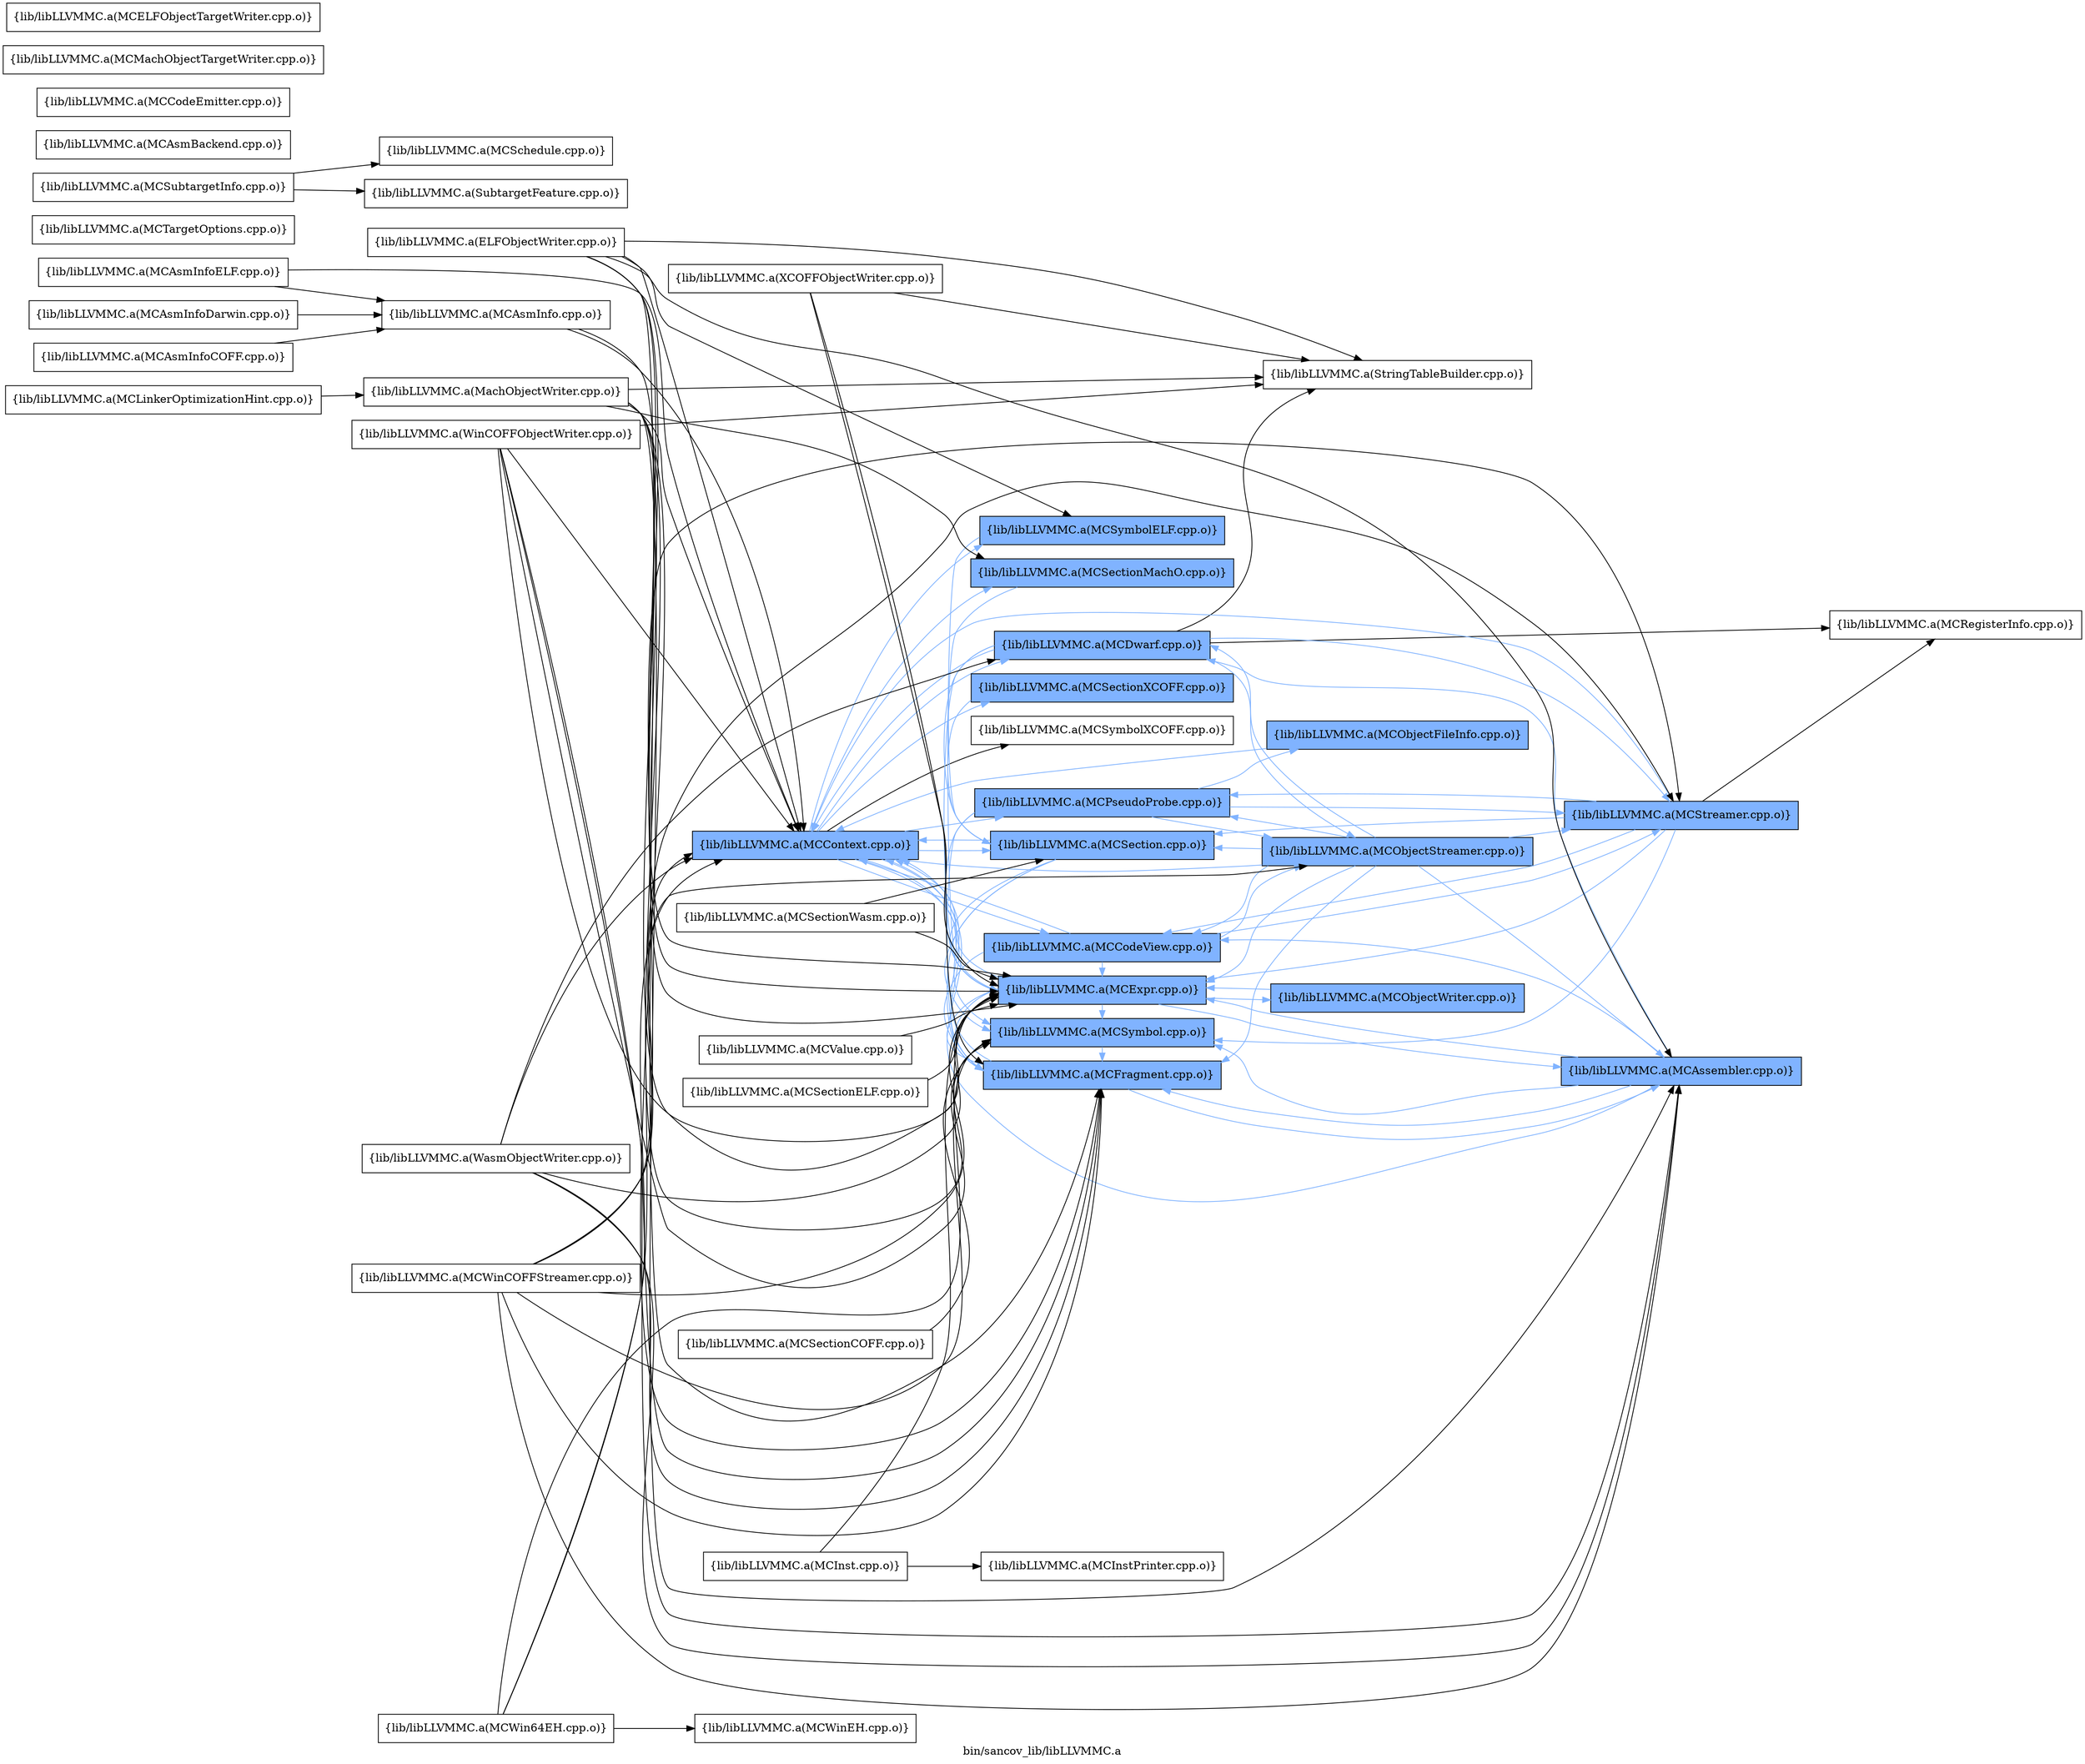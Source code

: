digraph "bin/sancov_lib/libLLVMMC.a" {
	label="bin/sancov_lib/libLLVMMC.a";
	rankdir=LR;
	{ rank=same; Node0x55e60445ce58;  }
	{ rank=same; Node0x55e60445dad8; Node0x55e60445c1d8; Node0x55e604459488; Node0x55e604458cb8; Node0x55e604456648; Node0x55e60444ffc8; Node0x55e604450fb8; Node0x55e604450108; Node0x55e6044535d8; Node0x55e604452e58; Node0x55e6044604b8;  }
	{ rank=same; Node0x55e60445ce58;  }
	{ rank=same; Node0x55e60445dad8; Node0x55e60445c1d8; Node0x55e604459488; Node0x55e604458cb8; Node0x55e604456648; Node0x55e60444ffc8; Node0x55e604450fb8; Node0x55e604450108; Node0x55e6044535d8; Node0x55e604452e58; Node0x55e6044604b8;  }

	Node0x55e60445ce58 [shape=record,shape=box,group=1,style=filled,fillcolor="0.600000 0.5 1",label="{lib/libLLVMMC.a(MCContext.cpp.o)}"];
	Node0x55e60445ce58 -> Node0x55e60445dad8[color="0.600000 0.5 1"];
	Node0x55e60445ce58 -> Node0x55e60445c1d8[color="0.600000 0.5 1"];
	Node0x55e60445ce58 -> Node0x55e604459488[color="0.600000 0.5 1"];
	Node0x55e60445ce58 -> Node0x55e604458cb8[color="0.600000 0.5 1"];
	Node0x55e60445ce58 -> Node0x55e604456648[color="0.600000 0.5 1"];
	Node0x55e60445ce58 -> Node0x55e60444ffc8[color="0.600000 0.5 1"];
	Node0x55e60445ce58 -> Node0x55e604450fb8[color="0.600000 0.5 1"];
	Node0x55e60445ce58 -> Node0x55e604450108[color="0.600000 0.5 1"];
	Node0x55e60445ce58 -> Node0x55e6044535d8[color="0.600000 0.5 1"];
	Node0x55e60445ce58 -> Node0x55e604452e58[color="0.600000 0.5 1"];
	Node0x55e60445ce58 -> Node0x55e6044604b8;
	Node0x55e604461138 [shape=record,shape=box,group=0,label="{lib/libLLVMMC.a(MCTargetOptions.cpp.o)}"];
	Node0x55e604455478 [shape=record,shape=box,group=0,label="{lib/libLLVMMC.a(MCAsmInfo.cpp.o)}"];
	Node0x55e604455478 -> Node0x55e60445ce58;
	Node0x55e604455478 -> Node0x55e604459488;
	Node0x55e604458998 [shape=record,shape=box,group=0,label="{lib/libLLVMMC.a(MCRegisterInfo.cpp.o)}"];
	Node0x55e604451c88 [shape=record,shape=box,group=0,label="{lib/libLLVMMC.a(MCSubtargetInfo.cpp.o)}"];
	Node0x55e604451c88 -> Node0x55e604451558;
	Node0x55e604451c88 -> Node0x55e604460198;
	Node0x55e604459488 [shape=record,shape=box,group=1,style=filled,fillcolor="0.600000 0.5 1",label="{lib/libLLVMMC.a(MCExpr.cpp.o)}"];
	Node0x55e604459488 -> Node0x55e604454c08[color="0.600000 0.5 1"];
	Node0x55e604459488 -> Node0x55e60445ce58[color="0.600000 0.5 1"];
	Node0x55e604459488 -> Node0x55e604458cb8[color="0.600000 0.5 1"];
	Node0x55e604459488 -> Node0x55e604457368[color="0.600000 0.5 1"];
	Node0x55e604459488 -> Node0x55e6044535d8[color="0.600000 0.5 1"];
	Node0x55e60445a6f8 [shape=record,shape=box,group=0,label="{lib/libLLVMMC.a(MCInstPrinter.cpp.o)}"];
	Node0x55e6044575e8 [shape=record,shape=box,group=0,label="{lib/libLLVMMC.a(MCAsmBackend.cpp.o)}"];
	Node0x55e604454c08 [shape=record,shape=box,group=1,style=filled,fillcolor="0.600000 0.5 1",label="{lib/libLLVMMC.a(MCAssembler.cpp.o)}"];
	Node0x55e604454c08 -> Node0x55e60445dad8[color="0.600000 0.5 1"];
	Node0x55e604454c08 -> Node0x55e60445ce58[color="0.600000 0.5 1"];
	Node0x55e604454c08 -> Node0x55e60445c1d8[color="0.600000 0.5 1"];
	Node0x55e604454c08 -> Node0x55e604459488[color="0.600000 0.5 1"];
	Node0x55e604454c08 -> Node0x55e604458cb8[color="0.600000 0.5 1"];
	Node0x55e604454c08 -> Node0x55e6044535d8[color="0.600000 0.5 1"];
	Node0x55e604458cb8 [shape=record,shape=box,group=1,style=filled,fillcolor="0.600000 0.5 1",label="{lib/libLLVMMC.a(MCFragment.cpp.o)}"];
	Node0x55e604458cb8 -> Node0x55e604454c08[color="0.600000 0.5 1"];
	Node0x55e604458cb8 -> Node0x55e60445ce58[color="0.600000 0.5 1"];
	Node0x55e604458cb8 -> Node0x55e604459488[color="0.600000 0.5 1"];
	Node0x55e604459938 [shape=record,shape=box,group=0,label="{lib/libLLVMMC.a(MCInst.cpp.o)}"];
	Node0x55e604459938 -> Node0x55e604459488;
	Node0x55e604459938 -> Node0x55e60445a6f8;
	Node0x55e60445ac48 [shape=record,shape=box,group=1,style=filled,fillcolor="0.600000 0.5 1",label="{lib/libLLVMMC.a(MCObjectStreamer.cpp.o)}"];
	Node0x55e60445ac48 -> Node0x55e604454c08[color="0.600000 0.5 1"];
	Node0x55e60445ac48 -> Node0x55e60445dad8[color="0.600000 0.5 1"];
	Node0x55e60445ac48 -> Node0x55e60445ce58[color="0.600000 0.5 1"];
	Node0x55e60445ac48 -> Node0x55e60445c1d8[color="0.600000 0.5 1"];
	Node0x55e60445ac48 -> Node0x55e604459488[color="0.600000 0.5 1"];
	Node0x55e60445ac48 -> Node0x55e604458cb8[color="0.600000 0.5 1"];
	Node0x55e60445ac48 -> Node0x55e604456648[color="0.600000 0.5 1"];
	Node0x55e60445ac48 -> Node0x55e60444ffc8[color="0.600000 0.5 1"];
	Node0x55e60445ac48 -> Node0x55e604452228[color="0.600000 0.5 1"];
	Node0x55e6044560f8 [shape=record,shape=box,group=0,label="{lib/libLLVMMC.a(MCAsmInfoCOFF.cpp.o)}"];
	Node0x55e6044560f8 -> Node0x55e604455478;
	Node0x55e604455b08 [shape=record,shape=box,group=0,label="{lib/libLLVMMC.a(MCAsmInfoDarwin.cpp.o)}"];
	Node0x55e604455b08 -> Node0x55e604455478;
	Node0x55e604453ee8 [shape=record,shape=box,group=0,label="{lib/libLLVMMC.a(MCAsmInfoELF.cpp.o)}"];
	Node0x55e604453ee8 -> Node0x55e604455478;
	Node0x55e604453ee8 -> Node0x55e60445ce58;
	Node0x55e60445d3a8 [shape=record,shape=box,group=0,label="{lib/libLLVMMC.a(MCCodeEmitter.cpp.o)}"];
	Node0x55e60445b378 [shape=record,shape=box,group=0,label="{lib/libLLVMMC.a(MCMachObjectTargetWriter.cpp.o)}"];
	Node0x55e6044535d8 [shape=record,shape=box,group=1,style=filled,fillcolor="0.600000 0.5 1",label="{lib/libLLVMMC.a(MCSymbol.cpp.o)}"];
	Node0x55e6044535d8 -> Node0x55e604458cb8[color="0.600000 0.5 1"];
	Node0x55e60445efc8 [shape=record,shape=box,group=0,label="{lib/libLLVMMC.a(MachObjectWriter.cpp.o)}"];
	Node0x55e60445efc8 -> Node0x55e604454c08;
	Node0x55e60445efc8 -> Node0x55e60445ce58;
	Node0x55e60445efc8 -> Node0x55e604459488;
	Node0x55e60445efc8 -> Node0x55e604458cb8;
	Node0x55e60445efc8 -> Node0x55e604450fb8;
	Node0x55e60445efc8 -> Node0x55e6044535d8;
	Node0x55e60445efc8 -> Node0x55e60445f518;
	Node0x55e60445d8a8 [shape=record,shape=box,group=0,label="{lib/libLLVMMC.a(MCELFObjectTargetWriter.cpp.o)}"];
	Node0x55e604462178 [shape=record,shape=box,group=0,label="{lib/libLLVMMC.a(MCValue.cpp.o)}"];
	Node0x55e604462178 -> Node0x55e604459488;
	Node0x55e604453718 [shape=record,shape=box,group=0,label="{lib/libLLVMMC.a(WinCOFFObjectWriter.cpp.o)}"];
	Node0x55e604453718 -> Node0x55e604454c08;
	Node0x55e604453718 -> Node0x55e60445ce58;
	Node0x55e604453718 -> Node0x55e604459488;
	Node0x55e604453718 -> Node0x55e604458cb8;
	Node0x55e604453718 -> Node0x55e6044535d8;
	Node0x55e604453718 -> Node0x55e60445f518;
	Node0x55e604452228 [shape=record,shape=box,group=1,style=filled,fillcolor="0.600000 0.5 1",label="{lib/libLLVMMC.a(MCStreamer.cpp.o)}"];
	Node0x55e604452228 -> Node0x55e60445dad8[color="0.600000 0.5 1"];
	Node0x55e604452228 -> Node0x55e60445ce58[color="0.600000 0.5 1"];
	Node0x55e604452228 -> Node0x55e604459488[color="0.600000 0.5 1"];
	Node0x55e604452228 -> Node0x55e604456648[color="0.600000 0.5 1"];
	Node0x55e604452228 -> Node0x55e604458998;
	Node0x55e604452228 -> Node0x55e60444ffc8[color="0.600000 0.5 1"];
	Node0x55e604452228 -> Node0x55e6044535d8[color="0.600000 0.5 1"];
	Node0x55e6044619a8 [shape=record,shape=box,group=0,label="{lib/libLLVMMC.a(MCWin64EH.cpp.o)}"];
	Node0x55e6044619a8 -> Node0x55e60445ce58;
	Node0x55e6044619a8 -> Node0x55e604459488;
	Node0x55e6044619a8 -> Node0x55e604452228;
	Node0x55e6044619a8 -> Node0x55e60445e168;
	Node0x55e6044626c8 [shape=record,shape=box,group=0,label="{lib/libLLVMMC.a(MCWinCOFFStreamer.cpp.o)}"];
	Node0x55e6044626c8 -> Node0x55e604454c08;
	Node0x55e6044626c8 -> Node0x55e60445ce58;
	Node0x55e6044626c8 -> Node0x55e604459488;
	Node0x55e6044626c8 -> Node0x55e604458cb8;
	Node0x55e6044626c8 -> Node0x55e60445ac48;
	Node0x55e6044626c8 -> Node0x55e604452228;
	Node0x55e6044626c8 -> Node0x55e6044535d8;
	Node0x55e60445e168 [shape=record,shape=box,group=0,label="{lib/libLLVMMC.a(MCWinEH.cpp.o)}"];
	Node0x55e60445dad8 [shape=record,shape=box,group=1,style=filled,fillcolor="0.600000 0.5 1",label="{lib/libLLVMMC.a(MCCodeView.cpp.o)}"];
	Node0x55e60445dad8 -> Node0x55e60445ce58[color="0.600000 0.5 1"];
	Node0x55e60445dad8 -> Node0x55e604459488[color="0.600000 0.5 1"];
	Node0x55e60445dad8 -> Node0x55e604458cb8[color="0.600000 0.5 1"];
	Node0x55e60445dad8 -> Node0x55e60445ac48[color="0.600000 0.5 1"];
	Node0x55e60445dad8 -> Node0x55e604452228[color="0.600000 0.5 1"];
	Node0x55e604456eb8 [shape=record,shape=box,group=0,label="{lib/libLLVMMC.a(ELFObjectWriter.cpp.o)}"];
	Node0x55e604456eb8 -> Node0x55e604454c08;
	Node0x55e604456eb8 -> Node0x55e60445ce58;
	Node0x55e604456eb8 -> Node0x55e604459488;
	Node0x55e604456eb8 -> Node0x55e604458cb8;
	Node0x55e604456eb8 -> Node0x55e6044535d8;
	Node0x55e604456eb8 -> Node0x55e604452e58;
	Node0x55e604456eb8 -> Node0x55e60445f518;
	Node0x55e604452e58 [shape=record,shape=box,group=1,style=filled,fillcolor="0.600000 0.5 1",label="{lib/libLLVMMC.a(MCSymbolELF.cpp.o)}"];
	Node0x55e604452e58 -> Node0x55e604459488[color="0.600000 0.5 1"];
	Node0x55e60445f518 [shape=record,shape=box,group=0,label="{lib/libLLVMMC.a(StringTableBuilder.cpp.o)}"];
	Node0x55e60445c1d8 [shape=record,shape=box,group=1,style=filled,fillcolor="0.600000 0.5 1",label="{lib/libLLVMMC.a(MCDwarf.cpp.o)}"];
	Node0x55e60445c1d8 -> Node0x55e60445ce58[color="0.600000 0.5 1"];
	Node0x55e60445c1d8 -> Node0x55e604459488[color="0.600000 0.5 1"];
	Node0x55e60445c1d8 -> Node0x55e60445ac48[color="0.600000 0.5 1"];
	Node0x55e60445c1d8 -> Node0x55e604458998;
	Node0x55e60445c1d8 -> Node0x55e60444ffc8[color="0.600000 0.5 1"];
	Node0x55e60445c1d8 -> Node0x55e604452228[color="0.600000 0.5 1"];
	Node0x55e60445c1d8 -> Node0x55e60445f518;
	Node0x55e604456648 [shape=record,shape=box,group=1,style=filled,fillcolor="0.600000 0.5 1",label="{lib/libLLVMMC.a(MCPseudoProbe.cpp.o)}"];
	Node0x55e604456648 -> Node0x55e604459488[color="0.600000 0.5 1"];
	Node0x55e604456648 -> Node0x55e604458cb8[color="0.600000 0.5 1"];
	Node0x55e604456648 -> Node0x55e60445ac48[color="0.600000 0.5 1"];
	Node0x55e604456648 -> Node0x55e604456e18[color="0.600000 0.5 1"];
	Node0x55e604456648 -> Node0x55e604452228[color="0.600000 0.5 1"];
	Node0x55e60444ffc8 [shape=record,shape=box,group=1,style=filled,fillcolor="0.600000 0.5 1",label="{lib/libLLVMMC.a(MCSection.cpp.o)}"];
	Node0x55e60444ffc8 -> Node0x55e60445ce58[color="0.600000 0.5 1"];
	Node0x55e60444ffc8 -> Node0x55e604459488[color="0.600000 0.5 1"];
	Node0x55e60444ffc8 -> Node0x55e604458cb8[color="0.600000 0.5 1"];
	Node0x55e60444ffc8 -> Node0x55e6044535d8[color="0.600000 0.5 1"];
	Node0x55e604450fb8 [shape=record,shape=box,group=1,style=filled,fillcolor="0.600000 0.5 1",label="{lib/libLLVMMC.a(MCSectionMachO.cpp.o)}"];
	Node0x55e604450fb8 -> Node0x55e60444ffc8[color="0.600000 0.5 1"];
	Node0x55e604450108 [shape=record,shape=box,group=1,style=filled,fillcolor="0.600000 0.5 1",label="{lib/libLLVMMC.a(MCSectionXCOFF.cpp.o)}"];
	Node0x55e604450108 -> Node0x55e60444ffc8[color="0.600000 0.5 1"];
	Node0x55e6044604b8 [shape=record,shape=box,group=0,label="{lib/libLLVMMC.a(MCSymbolXCOFF.cpp.o)}"];
	Node0x55e604457368 [shape=record,shape=box,group=1,style=filled,fillcolor="0.600000 0.5 1",label="{lib/libLLVMMC.a(MCObjectWriter.cpp.o)}"];
	Node0x55e604457368 -> Node0x55e604459488[color="0.600000 0.5 1"];
	Node0x55e604456e18 [shape=record,shape=box,group=1,style=filled,fillcolor="0.600000 0.5 1",label="{lib/libLLVMMC.a(MCObjectFileInfo.cpp.o)}"];
	Node0x55e604456e18 -> Node0x55e60445ce58[color="0.600000 0.5 1"];
	Node0x55e60444f7f8 [shape=record,shape=box,group=0,label="{lib/libLLVMMC.a(MCSectionCOFF.cpp.o)}"];
	Node0x55e60444f7f8 -> Node0x55e6044535d8;
	Node0x55e60444f078 [shape=record,shape=box,group=0,label="{lib/libLLVMMC.a(MCSectionELF.cpp.o)}"];
	Node0x55e60444f078 -> Node0x55e604459488;
	Node0x55e604450838 [shape=record,shape=box,group=0,label="{lib/libLLVMMC.a(MCSectionWasm.cpp.o)}"];
	Node0x55e604450838 -> Node0x55e604459488;
	Node0x55e604450838 -> Node0x55e60444ffc8;
	Node0x55e604451558 [shape=record,shape=box,group=0,label="{lib/libLLVMMC.a(MCSchedule.cpp.o)}"];
	Node0x55e604460198 [shape=record,shape=box,group=0,label="{lib/libLLVMMC.a(SubtargetFeature.cpp.o)}"];
	Node0x55e60445e898 [shape=record,shape=box,group=0,label="{lib/libLLVMMC.a(MCLinkerOptimizationHint.cpp.o)}"];
	Node0x55e60445e898 -> Node0x55e60445efc8;
	Node0x55e60445fa68 [shape=record,shape=box,group=0,label="{lib/libLLVMMC.a(WasmObjectWriter.cpp.o)}"];
	Node0x55e60445fa68 -> Node0x55e604454c08;
	Node0x55e60445fa68 -> Node0x55e60445ce58;
	Node0x55e60445fa68 -> Node0x55e60445c1d8;
	Node0x55e60445fa68 -> Node0x55e604459488;
	Node0x55e60445fa68 -> Node0x55e604458cb8;
	Node0x55e604453998 [shape=record,shape=box,group=0,label="{lib/libLLVMMC.a(XCOFFObjectWriter.cpp.o)}"];
	Node0x55e604453998 -> Node0x55e604459488;
	Node0x55e604453998 -> Node0x55e604458cb8;
	Node0x55e604453998 -> Node0x55e60445f518;
}
